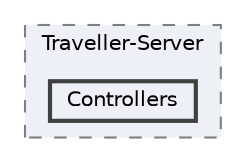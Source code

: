 digraph "E:/Users/venel/Desktop/TravellerV2/traveller/Traveller-Server/Controllers"
{
 // LATEX_PDF_SIZE
  bgcolor="transparent";
  edge [fontname=Helvetica,fontsize=10,labelfontname=Helvetica,labelfontsize=10];
  node [fontname=Helvetica,fontsize=10,shape=box,height=0.2,width=0.4];
  compound=true
  subgraph clusterdir_ed192440a2dd0f1688028b93feb9c1fd {
    graph [ bgcolor="#edf0f7", pencolor="grey50", label="Traveller-Server", fontname=Helvetica,fontsize=10 style="filled,dashed", URL="dir_ed192440a2dd0f1688028b93feb9c1fd.html",tooltip=""]
  dir_f3bd1644b7d21c59fff7ebecc90954c7 [label="Controllers", fillcolor="#edf0f7", color="grey25", style="filled,bold", URL="dir_f3bd1644b7d21c59fff7ebecc90954c7.html",tooltip=""];
  }
}
